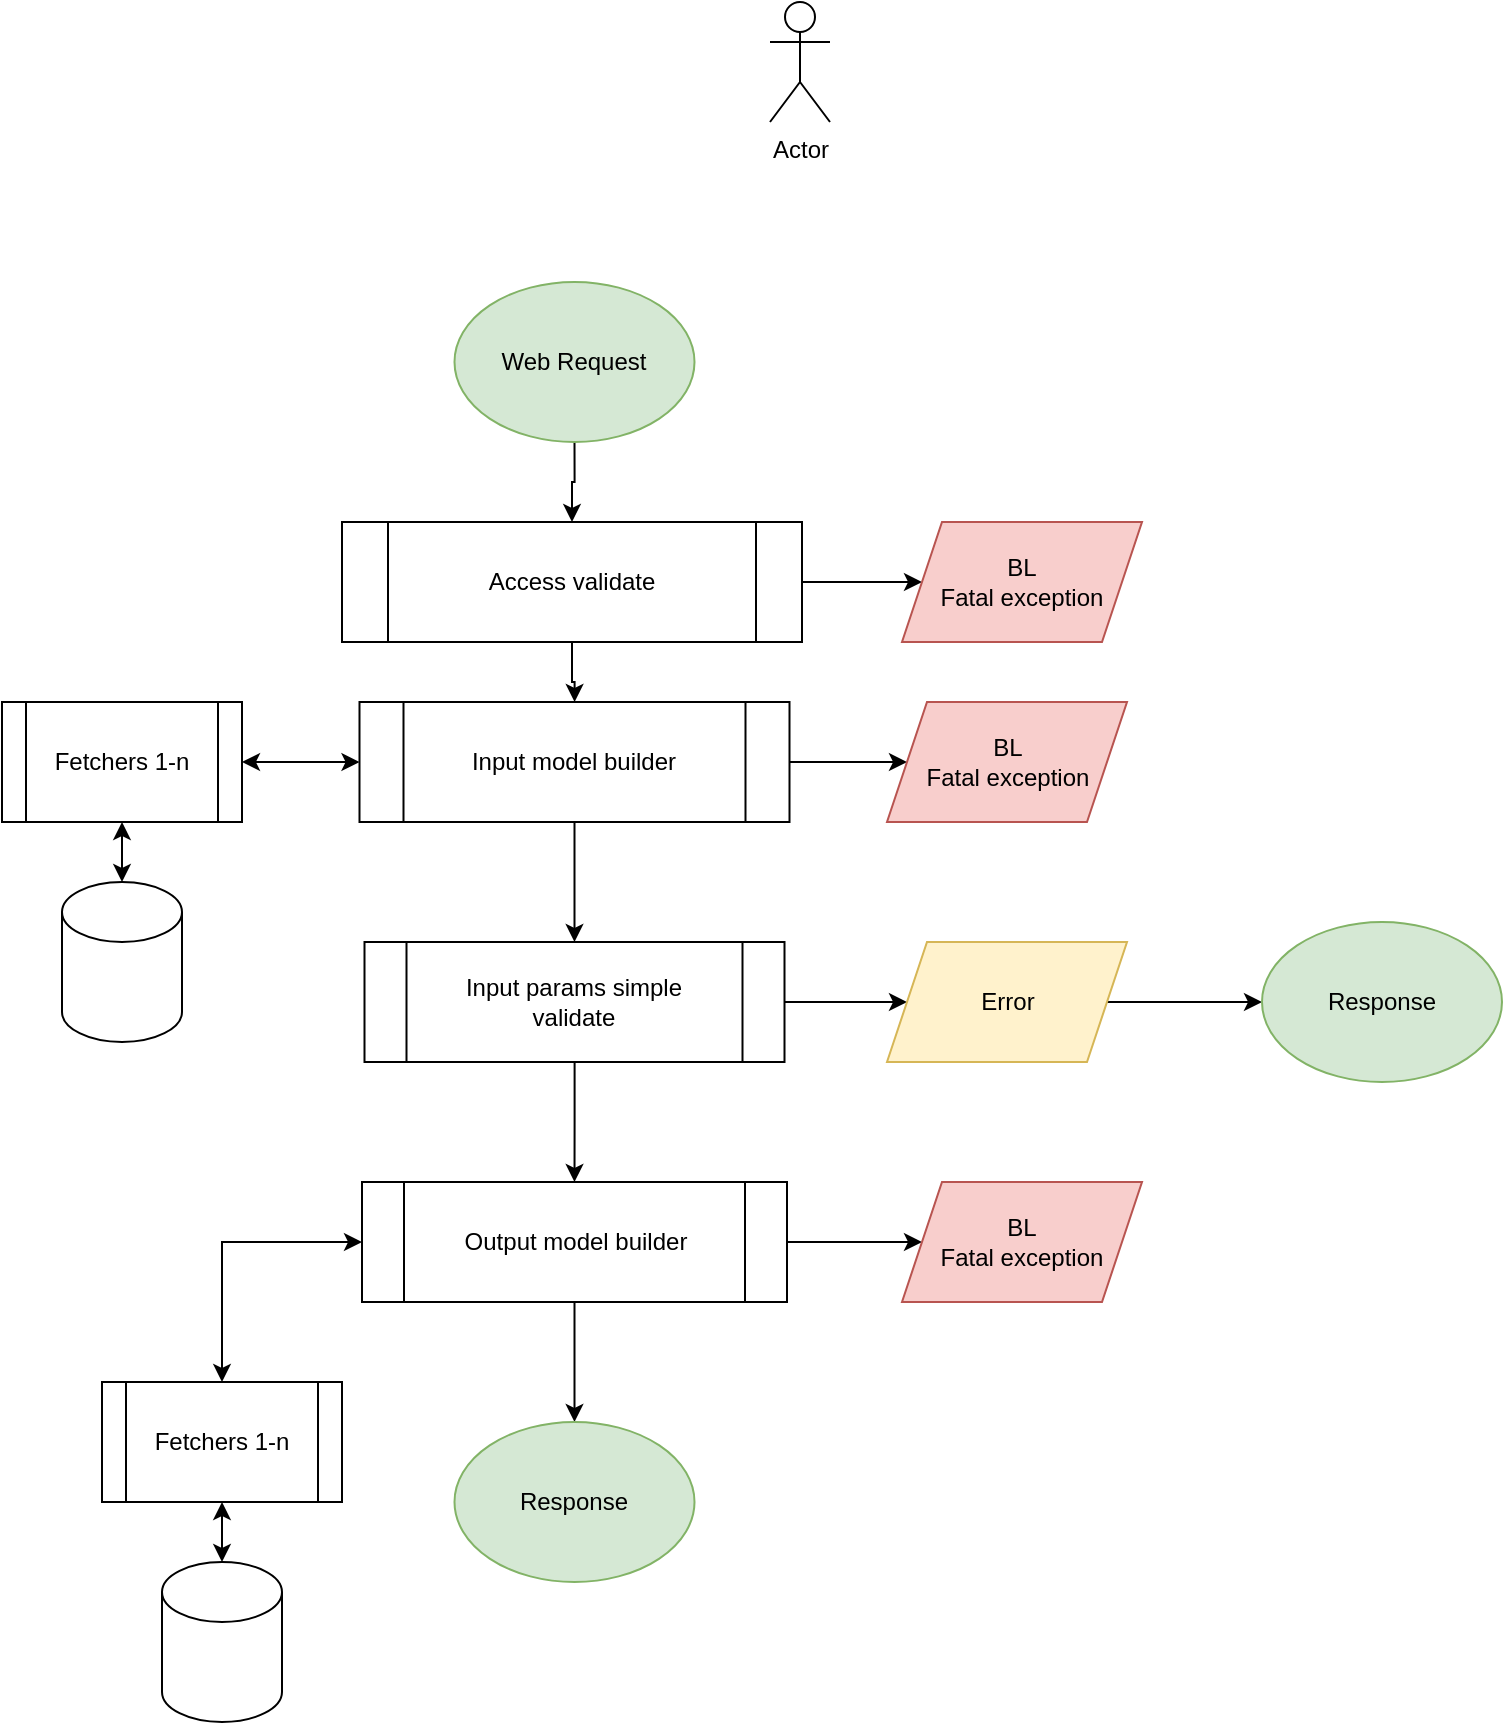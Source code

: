 <mxfile version="13.8.0" type="github"><diagram id="vizQRvL1voZp9Ml7AdYp" name="Page-1"><mxGraphModel dx="1422" dy="772" grid="1" gridSize="10" guides="1" tooltips="1" connect="1" arrows="1" fold="1" page="1" pageScale="1" pageWidth="827" pageHeight="1169" math="0" shadow="0"><root><mxCell id="0"/><mxCell id="1" parent="0"/><mxCell id="5Fftr-ClE3ZFH_hyJuhY-13" value="" style="edgeStyle=orthogonalEdgeStyle;rounded=0;orthogonalLoop=1;jettySize=auto;html=1;" edge="1" parent="1" source="5Fftr-ClE3ZFH_hyJuhY-1" target="5Fftr-ClE3ZFH_hyJuhY-10"><mxGeometry relative="1" as="geometry"/></mxCell><mxCell id="5Fftr-ClE3ZFH_hyJuhY-1" value="Web Request" style="ellipse;whiteSpace=wrap;html=1;fillColor=#d5e8d4;strokeColor=#82b366;" vertex="1" parent="1"><mxGeometry x="256.25" y="150" width="120" height="80" as="geometry"/></mxCell><mxCell id="5Fftr-ClE3ZFH_hyJuhY-2" value="" style="shape=cylinder3;whiteSpace=wrap;html=1;boundedLbl=1;backgroundOutline=1;size=15;" vertex="1" parent="1"><mxGeometry x="60" y="450" width="60" height="80" as="geometry"/></mxCell><mxCell id="5Fftr-ClE3ZFH_hyJuhY-16" value="" style="edgeStyle=orthogonalEdgeStyle;rounded=0;orthogonalLoop=1;jettySize=auto;html=1;" edge="1" parent="1" source="5Fftr-ClE3ZFH_hyJuhY-5" target="5Fftr-ClE3ZFH_hyJuhY-15"><mxGeometry relative="1" as="geometry"/></mxCell><mxCell id="5Fftr-ClE3ZFH_hyJuhY-37" value="" style="edgeStyle=orthogonalEdgeStyle;rounded=0;orthogonalLoop=1;jettySize=auto;html=1;startArrow=none;startFill=0;" edge="1" parent="1" source="5Fftr-ClE3ZFH_hyJuhY-5" target="5Fftr-ClE3ZFH_hyJuhY-25"><mxGeometry relative="1" as="geometry"/></mxCell><mxCell id="5Fftr-ClE3ZFH_hyJuhY-5" value="Input params simple &lt;br&gt;validate" style="shape=process;whiteSpace=wrap;html=1;backgroundOutline=1;" vertex="1" parent="1"><mxGeometry x="211.25" y="480" width="210" height="60" as="geometry"/></mxCell><mxCell id="5Fftr-ClE3ZFH_hyJuhY-18" value="" style="edgeStyle=orthogonalEdgeStyle;rounded=0;orthogonalLoop=1;jettySize=auto;html=1;" edge="1" parent="1" source="5Fftr-ClE3ZFH_hyJuhY-6" target="5Fftr-ClE3ZFH_hyJuhY-17"><mxGeometry relative="1" as="geometry"/></mxCell><mxCell id="5Fftr-ClE3ZFH_hyJuhY-22" value="" style="edgeStyle=orthogonalEdgeStyle;rounded=0;orthogonalLoop=1;jettySize=auto;html=1;startArrow=classic;startFill=1;" edge="1" parent="1" source="5Fftr-ClE3ZFH_hyJuhY-6" target="5Fftr-ClE3ZFH_hyJuhY-19"><mxGeometry relative="1" as="geometry"/></mxCell><mxCell id="5Fftr-ClE3ZFH_hyJuhY-35" value="" style="edgeStyle=orthogonalEdgeStyle;rounded=0;orthogonalLoop=1;jettySize=auto;html=1;startArrow=none;startFill=0;" edge="1" parent="1" source="5Fftr-ClE3ZFH_hyJuhY-6" target="5Fftr-ClE3ZFH_hyJuhY-5"><mxGeometry relative="1" as="geometry"/></mxCell><mxCell id="5Fftr-ClE3ZFH_hyJuhY-6" value="Input model builder" style="shape=process;whiteSpace=wrap;html=1;backgroundOutline=1;" vertex="1" parent="1"><mxGeometry x="208.75" y="360" width="215" height="60" as="geometry"/></mxCell><mxCell id="5Fftr-ClE3ZFH_hyJuhY-8" value="Actor" style="shape=umlActor;verticalLabelPosition=bottom;verticalAlign=top;html=1;outlineConnect=0;" vertex="1" parent="1"><mxGeometry x="414" y="10" width="30" height="60" as="geometry"/></mxCell><mxCell id="5Fftr-ClE3ZFH_hyJuhY-12" value="" style="edgeStyle=orthogonalEdgeStyle;rounded=0;orthogonalLoop=1;jettySize=auto;html=1;" edge="1" parent="1" source="5Fftr-ClE3ZFH_hyJuhY-10" target="5Fftr-ClE3ZFH_hyJuhY-11"><mxGeometry relative="1" as="geometry"/></mxCell><mxCell id="5Fftr-ClE3ZFH_hyJuhY-36" value="" style="edgeStyle=orthogonalEdgeStyle;rounded=0;orthogonalLoop=1;jettySize=auto;html=1;startArrow=none;startFill=0;" edge="1" parent="1" source="5Fftr-ClE3ZFH_hyJuhY-10" target="5Fftr-ClE3ZFH_hyJuhY-6"><mxGeometry relative="1" as="geometry"/></mxCell><mxCell id="5Fftr-ClE3ZFH_hyJuhY-10" value="Access validate" style="shape=process;whiteSpace=wrap;html=1;backgroundOutline=1;" vertex="1" parent="1"><mxGeometry x="200" y="270" width="230" height="60" as="geometry"/></mxCell><mxCell id="5Fftr-ClE3ZFH_hyJuhY-11" value="BL &lt;br&gt;Fatal exception" style="shape=parallelogram;perimeter=parallelogramPerimeter;whiteSpace=wrap;html=1;fixedSize=1;fillColor=#f8cecc;strokeColor=#b85450;" vertex="1" parent="1"><mxGeometry x="480" y="270" width="120" height="60" as="geometry"/></mxCell><mxCell id="5Fftr-ClE3ZFH_hyJuhY-39" value="" style="edgeStyle=orthogonalEdgeStyle;rounded=0;orthogonalLoop=1;jettySize=auto;html=1;startArrow=none;startFill=0;" edge="1" parent="1" source="5Fftr-ClE3ZFH_hyJuhY-15" target="5Fftr-ClE3ZFH_hyJuhY-38"><mxGeometry relative="1" as="geometry"/></mxCell><mxCell id="5Fftr-ClE3ZFH_hyJuhY-15" value="Error" style="shape=parallelogram;perimeter=parallelogramPerimeter;whiteSpace=wrap;html=1;fixedSize=1;fillColor=#fff2cc;strokeColor=#d6b656;" vertex="1" parent="1"><mxGeometry x="472.5" y="480" width="120" height="60" as="geometry"/></mxCell><mxCell id="5Fftr-ClE3ZFH_hyJuhY-17" value="BL &lt;br&gt;Fatal exception" style="shape=parallelogram;perimeter=parallelogramPerimeter;whiteSpace=wrap;html=1;fixedSize=1;fillColor=#f8cecc;strokeColor=#b85450;" vertex="1" parent="1"><mxGeometry x="472.5" y="360" width="120" height="60" as="geometry"/></mxCell><mxCell id="5Fftr-ClE3ZFH_hyJuhY-23" value="" style="edgeStyle=orthogonalEdgeStyle;rounded=0;orthogonalLoop=1;jettySize=auto;html=1;startFill=1;startArrow=classic;" edge="1" parent="1" source="5Fftr-ClE3ZFH_hyJuhY-19" target="5Fftr-ClE3ZFH_hyJuhY-2"><mxGeometry relative="1" as="geometry"/></mxCell><mxCell id="5Fftr-ClE3ZFH_hyJuhY-19" value="Fetchers 1-n" style="shape=process;whiteSpace=wrap;html=1;backgroundOutline=1;" vertex="1" parent="1"><mxGeometry x="30" y="360" width="120" height="60" as="geometry"/></mxCell><mxCell id="5Fftr-ClE3ZFH_hyJuhY-30" value="" style="edgeStyle=orthogonalEdgeStyle;rounded=0;orthogonalLoop=1;jettySize=auto;html=1;startArrow=classic;startFill=1;" edge="1" parent="1" source="5Fftr-ClE3ZFH_hyJuhY-25" target="5Fftr-ClE3ZFH_hyJuhY-29"><mxGeometry relative="1" as="geometry"/></mxCell><mxCell id="5Fftr-ClE3ZFH_hyJuhY-34" value="" style="edgeStyle=orthogonalEdgeStyle;rounded=0;orthogonalLoop=1;jettySize=auto;html=1;startArrow=none;startFill=0;" edge="1" parent="1" source="5Fftr-ClE3ZFH_hyJuhY-25" target="5Fftr-ClE3ZFH_hyJuhY-33"><mxGeometry relative="1" as="geometry"/></mxCell><mxCell id="5Fftr-ClE3ZFH_hyJuhY-25" value="Output model builder" style="shape=process;whiteSpace=wrap;html=1;backgroundOutline=1;" vertex="1" parent="1"><mxGeometry x="210" y="600" width="212.5" height="60" as="geometry"/></mxCell><mxCell id="5Fftr-ClE3ZFH_hyJuhY-27" value="" style="shape=cylinder3;whiteSpace=wrap;html=1;boundedLbl=1;backgroundOutline=1;size=15;" vertex="1" parent="1"><mxGeometry x="110" y="790" width="60" height="80" as="geometry"/></mxCell><mxCell id="5Fftr-ClE3ZFH_hyJuhY-28" value="" style="edgeStyle=orthogonalEdgeStyle;rounded=0;orthogonalLoop=1;jettySize=auto;html=1;startFill=1;startArrow=classic;" edge="1" target="5Fftr-ClE3ZFH_hyJuhY-27" parent="1" source="5Fftr-ClE3ZFH_hyJuhY-29"><mxGeometry relative="1" as="geometry"><mxPoint x="240" y="750" as="sourcePoint"/></mxGeometry></mxCell><mxCell id="5Fftr-ClE3ZFH_hyJuhY-29" value="Fetchers 1-n" style="shape=process;whiteSpace=wrap;html=1;backgroundOutline=1;" vertex="1" parent="1"><mxGeometry x="80" y="700" width="120" height="60" as="geometry"/></mxCell><mxCell id="5Fftr-ClE3ZFH_hyJuhY-31" value="" style="edgeStyle=orthogonalEdgeStyle;rounded=0;orthogonalLoop=1;jettySize=auto;html=1;exitX=1;exitY=0.5;exitDx=0;exitDy=0;" edge="1" target="5Fftr-ClE3ZFH_hyJuhY-32" parent="1" source="5Fftr-ClE3ZFH_hyJuhY-25"><mxGeometry relative="1" as="geometry"><mxPoint x="440" y="630" as="sourcePoint"/></mxGeometry></mxCell><mxCell id="5Fftr-ClE3ZFH_hyJuhY-32" value="BL &lt;br&gt;Fatal exception" style="shape=parallelogram;perimeter=parallelogramPerimeter;whiteSpace=wrap;html=1;fixedSize=1;fillColor=#f8cecc;strokeColor=#b85450;" vertex="1" parent="1"><mxGeometry x="480" y="600" width="120" height="60" as="geometry"/></mxCell><mxCell id="5Fftr-ClE3ZFH_hyJuhY-33" value="Response" style="ellipse;whiteSpace=wrap;html=1;fillColor=#d5e8d4;strokeColor=#82b366;" vertex="1" parent="1"><mxGeometry x="256.25" y="720" width="120" height="80" as="geometry"/></mxCell><mxCell id="5Fftr-ClE3ZFH_hyJuhY-38" value="Response" style="ellipse;whiteSpace=wrap;html=1;fillColor=#d5e8d4;strokeColor=#82b366;" vertex="1" parent="1"><mxGeometry x="660" y="470" width="120" height="80" as="geometry"/></mxCell></root></mxGraphModel></diagram></mxfile>